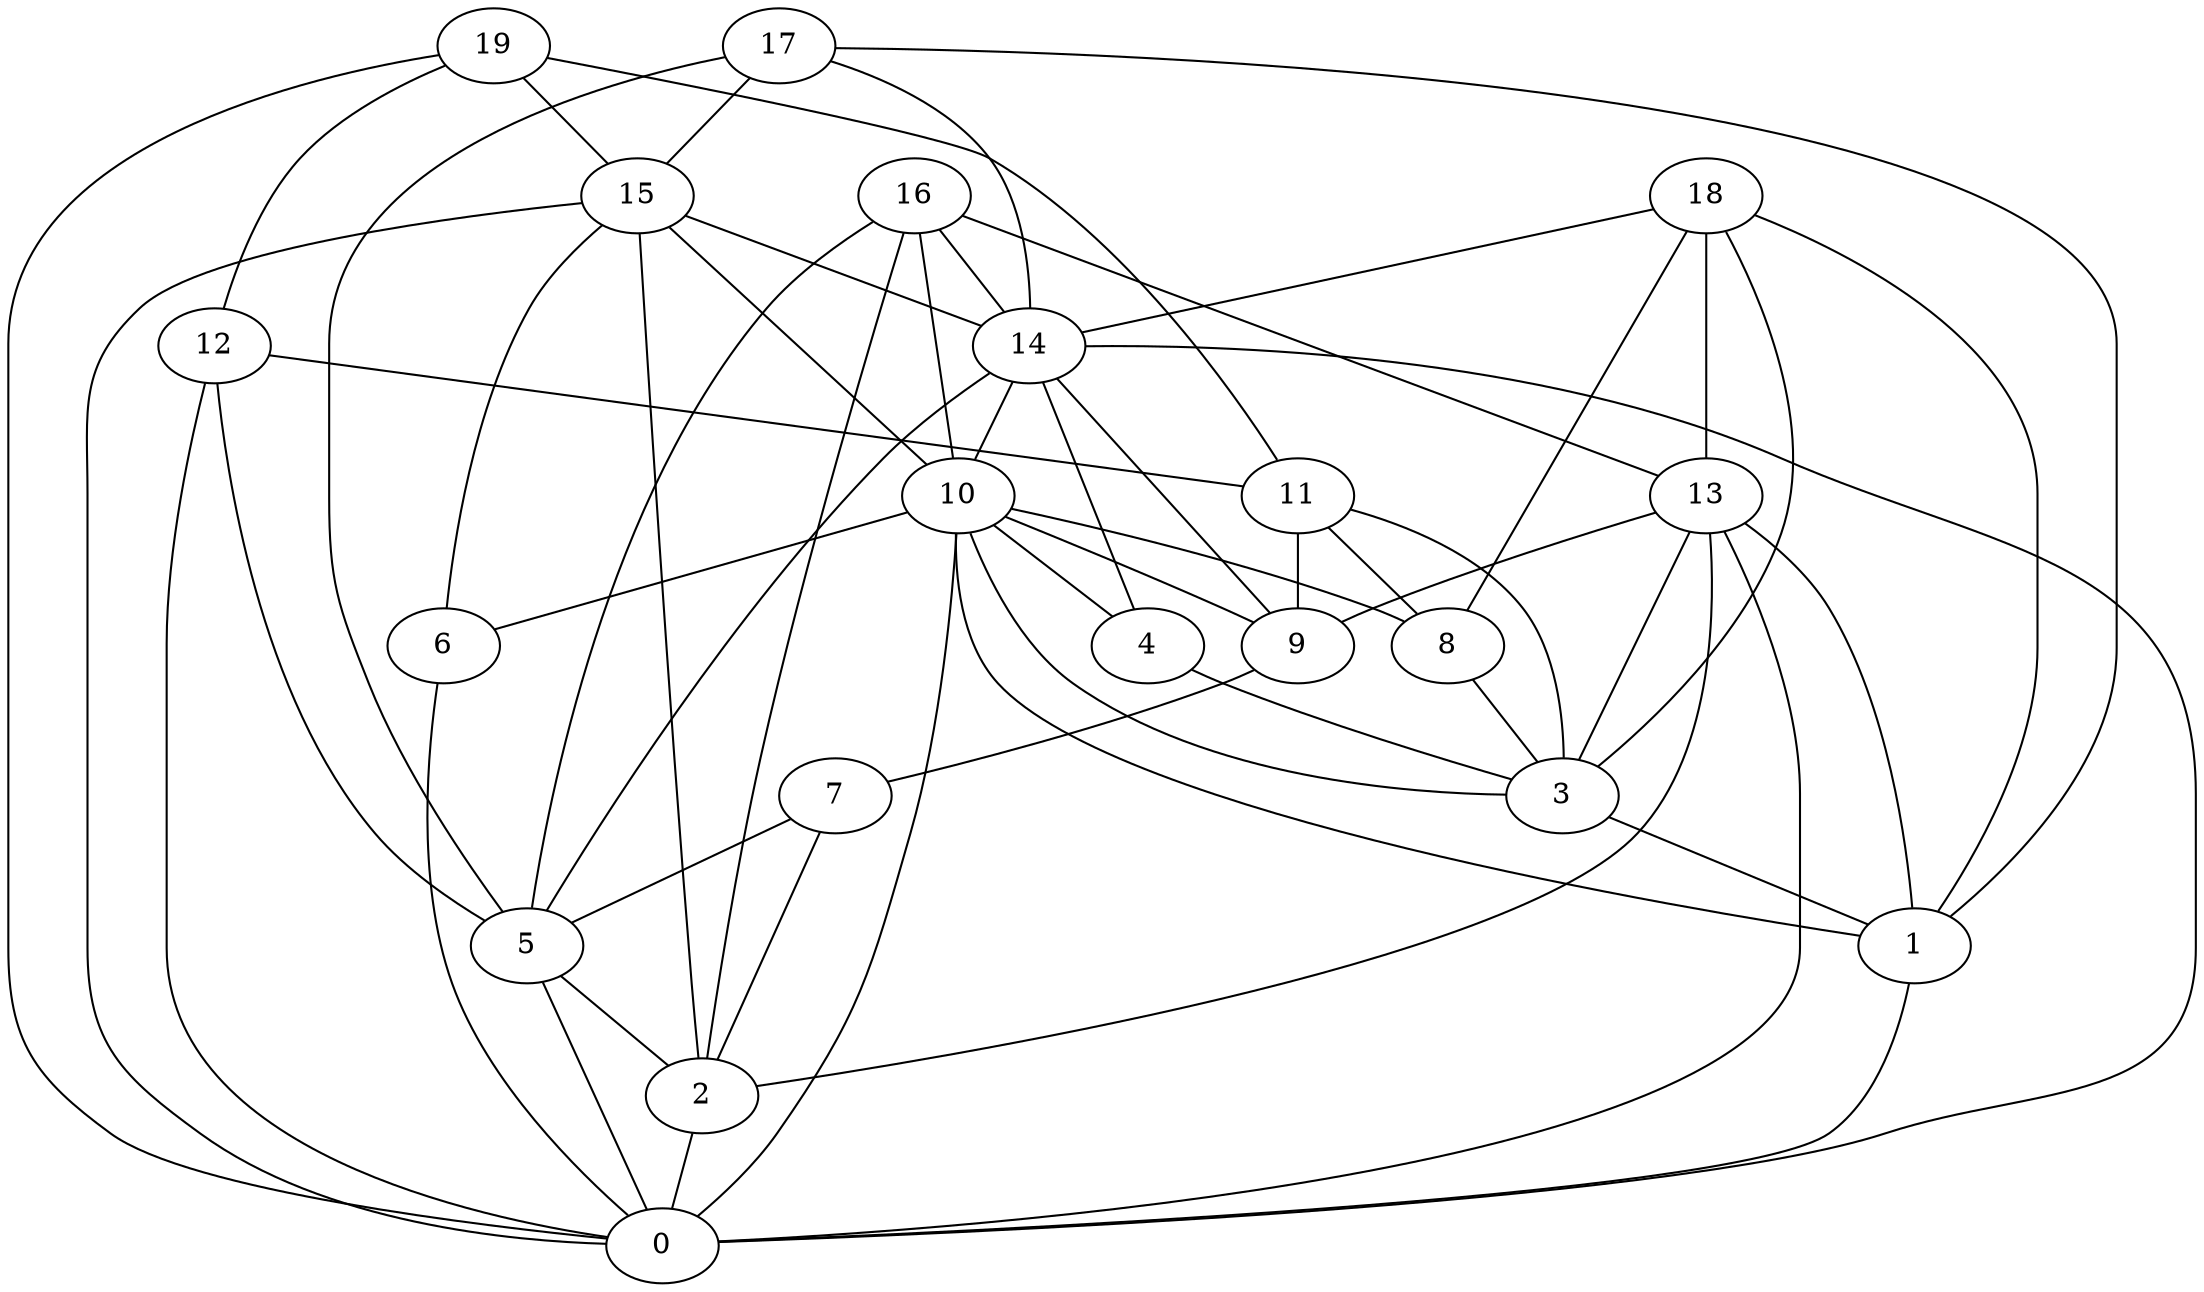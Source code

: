 digraph G {

subgraph G1 {
8 -> 3 [dir = none]
19 -> 11 [dir = none]
19 -> 12 [dir = none]
19 -> 0 [dir = none]
19 -> 15 [dir = none]
12 -> 11 [dir = none]
12 -> 5 [dir = none]
12 -> 0 [dir = none]
17 -> 15 [dir = none]
17 -> 5 [dir = none]
17 -> 14 [dir = none]
17 -> 1 [dir = none]
1 -> 0 [dir = none]
18 -> 13 [dir = none]
18 -> 1 [dir = none]
18 -> 14 [dir = none]
18 -> 8 [dir = none]
18 -> 3 [dir = none]
15 -> 2 [dir = none]
15 -> 10 [dir = none]
15 -> 0 [dir = none]
15 -> 14 [dir = none]
15 -> 6 [dir = none]
6 -> 0 [dir = none]
13 -> 1 [dir = none]
13 -> 9 [dir = none]
13 -> 3 [dir = none]
13 -> 0 [dir = none]
13 -> 2 [dir = none]
10 -> 9 [dir = none]
10 -> 8 [dir = none]
10 -> 1 [dir = none]
10 -> 4 [dir = none]
10 -> 6 [dir = none]
10 -> 0 [dir = none]
10 -> 3 [dir = none]
4 -> 3 [dir = none]
14 -> 10 [dir = none]
14 -> 0 [dir = none]
14 -> 9 [dir = none]
14 -> 4 [dir = none]
14 -> 5 [dir = none]
16 -> 2 [dir = none]
16 -> 13 [dir = none]
16 -> 5 [dir = none]
16 -> 14 [dir = none]
16 -> 10 [dir = none]
3 -> 1 [dir = none]
5 -> 0 [dir = none]
5 -> 2 [dir = none]
9 -> 7 [dir = none]
11 -> 3 [dir = none]
11 -> 8 [dir = none]
11 -> 9 [dir = none]
7 -> 2 [dir = none]
7 -> 5 [dir = none]
2 -> 0 [dir = none]
}

}
